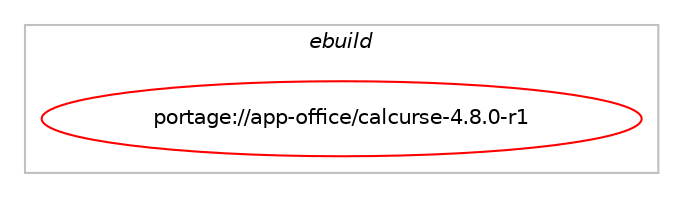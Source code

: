 digraph prolog {

# *************
# Graph options
# *************

newrank=true;
concentrate=true;
compound=true;
graph [rankdir=LR,fontname=Helvetica,fontsize=10,ranksep=1.5];#, ranksep=2.5, nodesep=0.2];
edge  [arrowhead=vee];
node  [fontname=Helvetica,fontsize=10];

# **********
# The ebuild
# **********

subgraph cluster_leftcol {
color=gray;
label=<<i>ebuild</i>>;
id [label="portage://app-office/calcurse-4.8.0-r1", color=red, width=4, href="../app-office/calcurse-4.8.0-r1.svg"];
}

# ****************
# The dependencies
# ****************

subgraph cluster_midcol {
color=gray;
label=<<i>dependencies</i>>;
subgraph cluster_compile {
fillcolor="#eeeeee";
style=filled;
label=<<i>compile</i>>;
# *** BEGIN UNKNOWN DEPENDENCY TYPE (TODO) ***
# id -> equal(use_conditional_group(positive,caldav,portage://app-office/calcurse-4.8.0-r1,[use_conditional_group(positive,python_single_target_python3_10,portage://app-office/calcurse-4.8.0-r1,[package_dependency(portage://app-office/calcurse-4.8.0-r1,install,no,dev-python,httplib2,none,[,,],[],[use(enable(python_targets_python3_10),negative)]),package_dependency(portage://app-office/calcurse-4.8.0-r1,install,no,dev-python,pyparsing,none,[,,],[],[use(enable(python_targets_python3_10),negative)])]),use_conditional_group(positive,python_single_target_python3_11,portage://app-office/calcurse-4.8.0-r1,[package_dependency(portage://app-office/calcurse-4.8.0-r1,install,no,dev-python,httplib2,none,[,,],[],[use(enable(python_targets_python3_11),negative)]),package_dependency(portage://app-office/calcurse-4.8.0-r1,install,no,dev-python,pyparsing,none,[,,],[],[use(enable(python_targets_python3_11),negative)])])]))
# *** END UNKNOWN DEPENDENCY TYPE (TODO) ***

# *** BEGIN UNKNOWN DEPENDENCY TYPE (TODO) ***
# id -> equal(use_conditional_group(positive,python_single_target_python3_10,portage://app-office/calcurse-4.8.0-r1,[package_dependency(portage://app-office/calcurse-4.8.0-r1,install,no,dev-lang,python,none,[,,],[slot(3.10)],[])]))
# *** END UNKNOWN DEPENDENCY TYPE (TODO) ***

# *** BEGIN UNKNOWN DEPENDENCY TYPE (TODO) ***
# id -> equal(use_conditional_group(positive,python_single_target_python3_11,portage://app-office/calcurse-4.8.0-r1,[package_dependency(portage://app-office/calcurse-4.8.0-r1,install,no,dev-lang,python,none,[,,],[slot(3.11)],[])]))
# *** END UNKNOWN DEPENDENCY TYPE (TODO) ***

# *** BEGIN UNKNOWN DEPENDENCY TYPE (TODO) ***
# id -> equal(package_dependency(portage://app-office/calcurse-4.8.0-r1,install,no,sys-libs,ncurses,none,[,,],[slot(0),equal],[]))
# *** END UNKNOWN DEPENDENCY TYPE (TODO) ***

# *** BEGIN UNKNOWN DEPENDENCY TYPE (TODO) ***
# id -> equal(package_dependency(portage://app-office/calcurse-4.8.0-r1,install,no,sys-libs,timezone-data,none,[,,],[],[]))
# *** END UNKNOWN DEPENDENCY TYPE (TODO) ***

}
subgraph cluster_compileandrun {
fillcolor="#eeeeee";
style=filled;
label=<<i>compile and run</i>>;
}
subgraph cluster_run {
fillcolor="#eeeeee";
style=filled;
label=<<i>run</i>>;
# *** BEGIN UNKNOWN DEPENDENCY TYPE (TODO) ***
# id -> equal(use_conditional_group(positive,caldav,portage://app-office/calcurse-4.8.0-r1,[use_conditional_group(positive,python_single_target_python3_10,portage://app-office/calcurse-4.8.0-r1,[package_dependency(portage://app-office/calcurse-4.8.0-r1,run,no,dev-python,httplib2,none,[,,],[],[use(enable(python_targets_python3_10),negative)]),package_dependency(portage://app-office/calcurse-4.8.0-r1,run,no,dev-python,pyparsing,none,[,,],[],[use(enable(python_targets_python3_10),negative)])]),use_conditional_group(positive,python_single_target_python3_11,portage://app-office/calcurse-4.8.0-r1,[package_dependency(portage://app-office/calcurse-4.8.0-r1,run,no,dev-python,httplib2,none,[,,],[],[use(enable(python_targets_python3_11),negative)]),package_dependency(portage://app-office/calcurse-4.8.0-r1,run,no,dev-python,pyparsing,none,[,,],[],[use(enable(python_targets_python3_11),negative)])])]))
# *** END UNKNOWN DEPENDENCY TYPE (TODO) ***

# *** BEGIN UNKNOWN DEPENDENCY TYPE (TODO) ***
# id -> equal(use_conditional_group(positive,python_single_target_python3_10,portage://app-office/calcurse-4.8.0-r1,[package_dependency(portage://app-office/calcurse-4.8.0-r1,run,no,dev-lang,python,none,[,,],[slot(3.10)],[])]))
# *** END UNKNOWN DEPENDENCY TYPE (TODO) ***

# *** BEGIN UNKNOWN DEPENDENCY TYPE (TODO) ***
# id -> equal(use_conditional_group(positive,python_single_target_python3_11,portage://app-office/calcurse-4.8.0-r1,[package_dependency(portage://app-office/calcurse-4.8.0-r1,run,no,dev-lang,python,none,[,,],[slot(3.11)],[])]))
# *** END UNKNOWN DEPENDENCY TYPE (TODO) ***

# *** BEGIN UNKNOWN DEPENDENCY TYPE (TODO) ***
# id -> equal(package_dependency(portage://app-office/calcurse-4.8.0-r1,run,no,sys-libs,ncurses,none,[,,],[slot(0),equal],[]))
# *** END UNKNOWN DEPENDENCY TYPE (TODO) ***

# *** BEGIN UNKNOWN DEPENDENCY TYPE (TODO) ***
# id -> equal(package_dependency(portage://app-office/calcurse-4.8.0-r1,run,no,sys-libs,timezone-data,none,[,,],[],[]))
# *** END UNKNOWN DEPENDENCY TYPE (TODO) ***

}
}

# **************
# The candidates
# **************

subgraph cluster_choices {
rank=same;
color=gray;
label=<<i>candidates</i>>;

}

}
